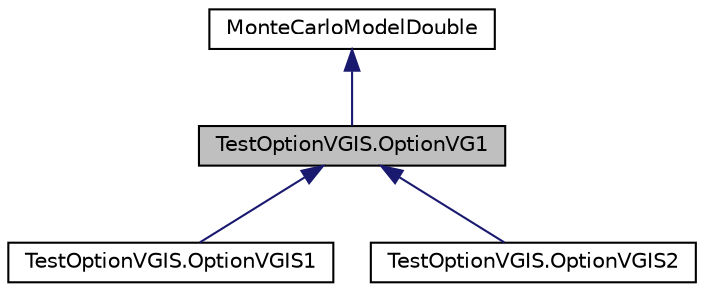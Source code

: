 digraph "TestOptionVGIS.OptionVG1"
{
 // INTERACTIVE_SVG=YES
  bgcolor="transparent";
  edge [fontname="Helvetica",fontsize="10",labelfontname="Helvetica",labelfontsize="10"];
  node [fontname="Helvetica",fontsize="10",shape=record];
  Node0 [label="TestOptionVGIS.OptionVG1",height=0.2,width=0.4,color="black", fillcolor="grey75", style="filled", fontcolor="black"];
  Node1 -> Node0 [dir="back",color="midnightblue",fontsize="10",style="solid",fontname="Helvetica"];
  Node1 [label="MonteCarloModelDouble",height=0.2,width=0.4,color="black",URL="$d3/d2f/interfaceumontreal_1_1ssj_1_1mcqmctools_1_1MonteCarloModelDouble.html",tooltip="An interface for a very simple simulation model for which Monte Carlo (MC) and RQMC experiments are t..."];
  Node0 -> Node2 [dir="back",color="midnightblue",fontsize="10",style="solid",fontname="Helvetica"];
  Node2 [label="TestOptionVGIS.OptionVGIS1",height=0.2,width=0.4,color="black",URL="$da/d99/classift6561examples_1_1TestOptionVGIS_1_1OptionVGIS1.html"];
  Node0 -> Node3 [dir="back",color="midnightblue",fontsize="10",style="solid",fontname="Helvetica"];
  Node3 [label="TestOptionVGIS.OptionVGIS2",height=0.2,width=0.4,color="black",URL="$d8/d9c/classift6561examples_1_1TestOptionVGIS_1_1OptionVGIS2.html"];
}
